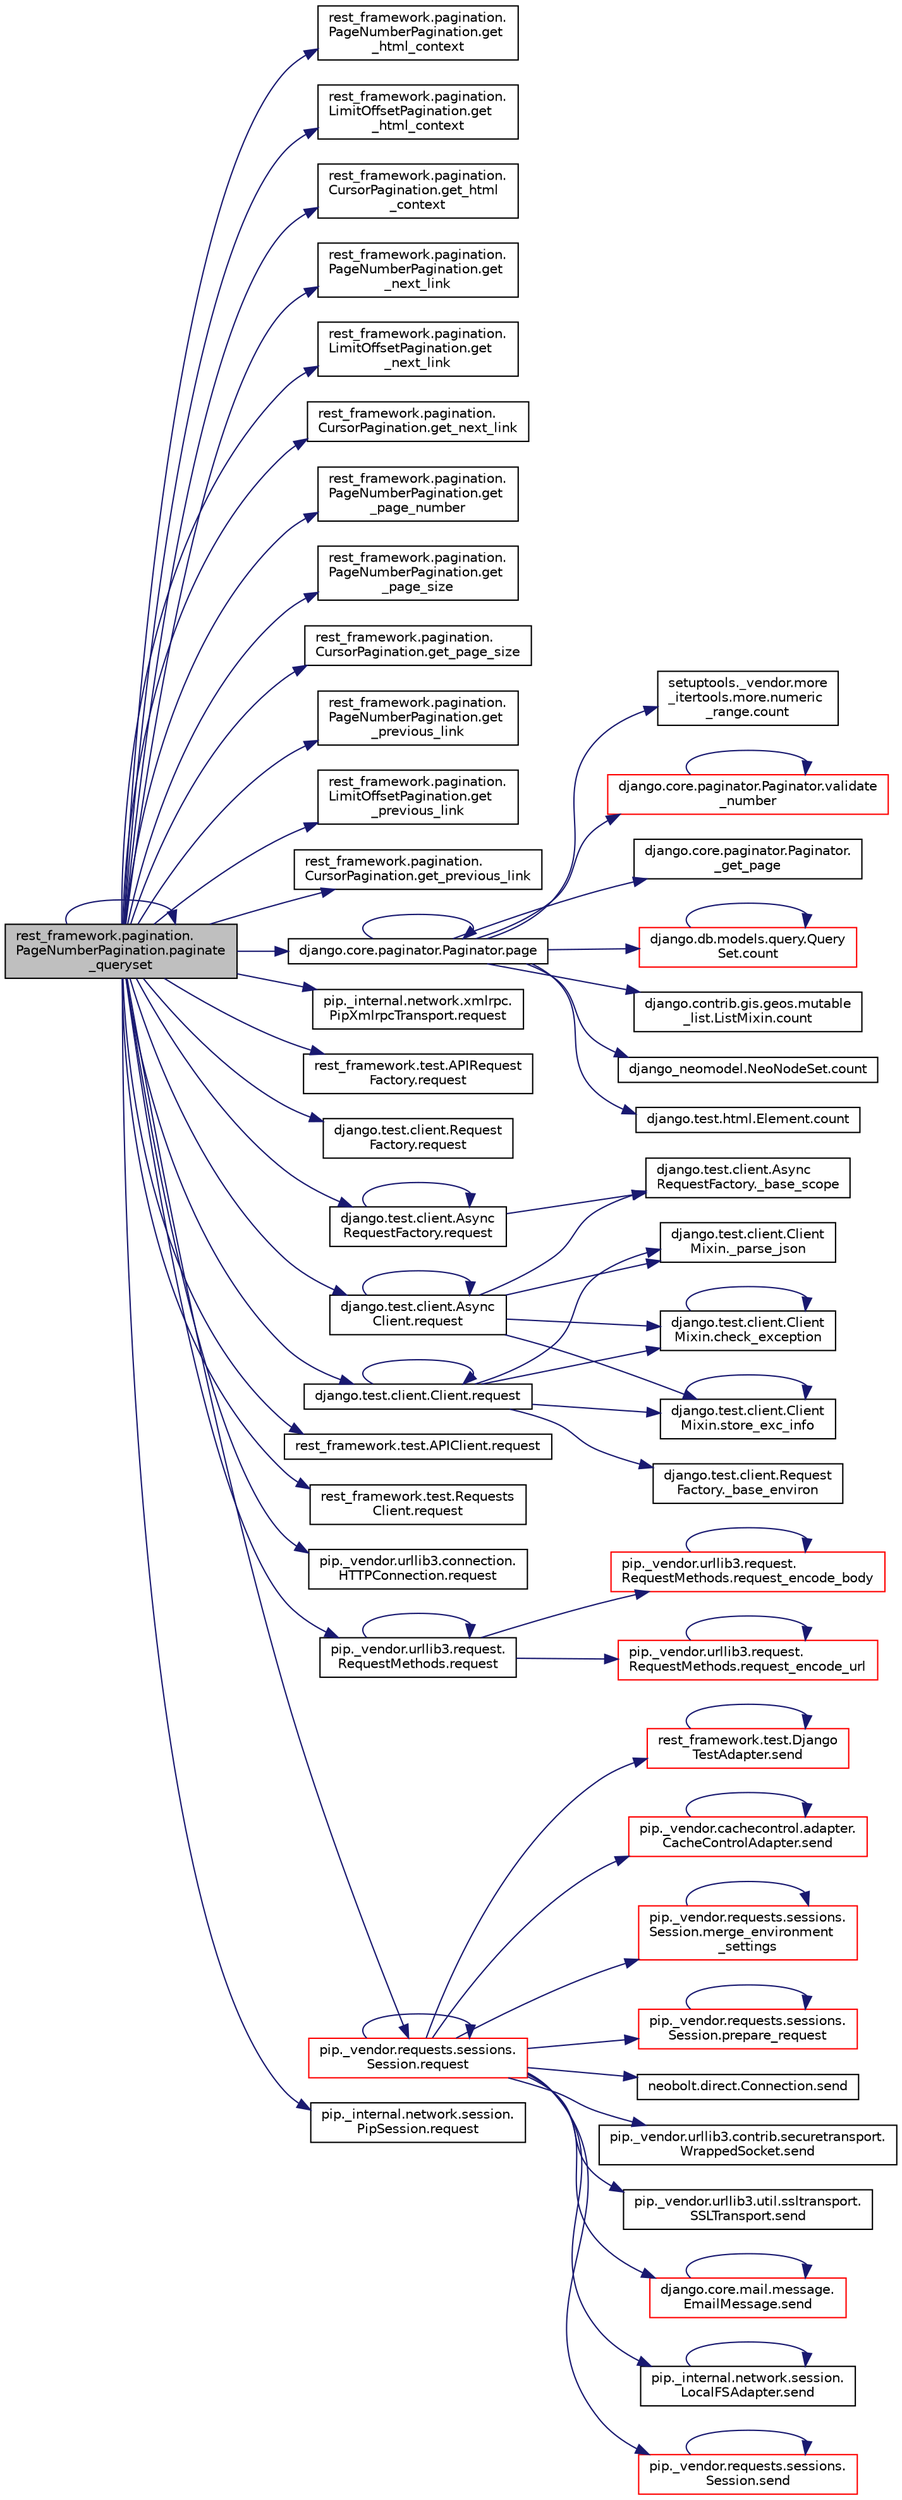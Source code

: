 digraph "rest_framework.pagination.PageNumberPagination.paginate_queryset"
{
 // LATEX_PDF_SIZE
  edge [fontname="Helvetica",fontsize="10",labelfontname="Helvetica",labelfontsize="10"];
  node [fontname="Helvetica",fontsize="10",shape=record];
  rankdir="LR";
  Node1 [label="rest_framework.pagination.\lPageNumberPagination.paginate\l_queryset",height=0.2,width=0.4,color="black", fillcolor="grey75", style="filled", fontcolor="black",tooltip=" "];
  Node1 -> Node2 [color="midnightblue",fontsize="10",style="solid",fontname="Helvetica"];
  Node2 [label="rest_framework.pagination.\lPageNumberPagination.get\l_html_context",height=0.2,width=0.4,color="black", fillcolor="white", style="filled",URL="$d8/df4/classrest__framework_1_1pagination_1_1_page_number_pagination.html#a2e156f324641c68029b27f1824b0b56e",tooltip=" "];
  Node1 -> Node3 [color="midnightblue",fontsize="10",style="solid",fontname="Helvetica"];
  Node3 [label="rest_framework.pagination.\lLimitOffsetPagination.get\l_html_context",height=0.2,width=0.4,color="black", fillcolor="white", style="filled",URL="$db/d90/classrest__framework_1_1pagination_1_1_limit_offset_pagination.html#a664b2ba5c427c153572097b83fb52177",tooltip=" "];
  Node1 -> Node4 [color="midnightblue",fontsize="10",style="solid",fontname="Helvetica"];
  Node4 [label="rest_framework.pagination.\lCursorPagination.get_html\l_context",height=0.2,width=0.4,color="black", fillcolor="white", style="filled",URL="$d2/d73/classrest__framework_1_1pagination_1_1_cursor_pagination.html#afeaeb989ef090266656ab5f68717f3ea",tooltip=" "];
  Node1 -> Node5 [color="midnightblue",fontsize="10",style="solid",fontname="Helvetica"];
  Node5 [label="rest_framework.pagination.\lPageNumberPagination.get\l_next_link",height=0.2,width=0.4,color="black", fillcolor="white", style="filled",URL="$d8/df4/classrest__framework_1_1pagination_1_1_page_number_pagination.html#a07aaa90e5617b9b7bd34c435eb55df4f",tooltip=" "];
  Node1 -> Node6 [color="midnightblue",fontsize="10",style="solid",fontname="Helvetica"];
  Node6 [label="rest_framework.pagination.\lLimitOffsetPagination.get\l_next_link",height=0.2,width=0.4,color="black", fillcolor="white", style="filled",URL="$db/d90/classrest__framework_1_1pagination_1_1_limit_offset_pagination.html#aab32ebf645d5113c884b7f50586cc7b8",tooltip=" "];
  Node1 -> Node7 [color="midnightblue",fontsize="10",style="solid",fontname="Helvetica"];
  Node7 [label="rest_framework.pagination.\lCursorPagination.get_next_link",height=0.2,width=0.4,color="black", fillcolor="white", style="filled",URL="$d2/d73/classrest__framework_1_1pagination_1_1_cursor_pagination.html#a401ba548cbd0d9900f75c439851da667",tooltip=" "];
  Node1 -> Node8 [color="midnightblue",fontsize="10",style="solid",fontname="Helvetica"];
  Node8 [label="rest_framework.pagination.\lPageNumberPagination.get\l_page_number",height=0.2,width=0.4,color="black", fillcolor="white", style="filled",URL="$d8/df4/classrest__framework_1_1pagination_1_1_page_number_pagination.html#a4cd7291159499fcc8b2237e320f1dffc",tooltip=" "];
  Node1 -> Node9 [color="midnightblue",fontsize="10",style="solid",fontname="Helvetica"];
  Node9 [label="rest_framework.pagination.\lPageNumberPagination.get\l_page_size",height=0.2,width=0.4,color="black", fillcolor="white", style="filled",URL="$d8/df4/classrest__framework_1_1pagination_1_1_page_number_pagination.html#a6288fd94e5feec7ee1f4a6e2a554124f",tooltip=" "];
  Node1 -> Node10 [color="midnightblue",fontsize="10",style="solid",fontname="Helvetica"];
  Node10 [label="rest_framework.pagination.\lCursorPagination.get_page_size",height=0.2,width=0.4,color="black", fillcolor="white", style="filled",URL="$d2/d73/classrest__framework_1_1pagination_1_1_cursor_pagination.html#ac9ab70fa9ff2e116f2337b7344a7e421",tooltip=" "];
  Node1 -> Node11 [color="midnightblue",fontsize="10",style="solid",fontname="Helvetica"];
  Node11 [label="rest_framework.pagination.\lPageNumberPagination.get\l_previous_link",height=0.2,width=0.4,color="black", fillcolor="white", style="filled",URL="$d8/df4/classrest__framework_1_1pagination_1_1_page_number_pagination.html#a3bb9fd85fdc7e89997061f2ee9b3d8fb",tooltip=" "];
  Node1 -> Node12 [color="midnightblue",fontsize="10",style="solid",fontname="Helvetica"];
  Node12 [label="rest_framework.pagination.\lLimitOffsetPagination.get\l_previous_link",height=0.2,width=0.4,color="black", fillcolor="white", style="filled",URL="$db/d90/classrest__framework_1_1pagination_1_1_limit_offset_pagination.html#ad0af144e7dd39eeb3bdfa63690150dce",tooltip=" "];
  Node1 -> Node13 [color="midnightblue",fontsize="10",style="solid",fontname="Helvetica"];
  Node13 [label="rest_framework.pagination.\lCursorPagination.get_previous_link",height=0.2,width=0.4,color="black", fillcolor="white", style="filled",URL="$d2/d73/classrest__framework_1_1pagination_1_1_cursor_pagination.html#a934b90a544bc308be3ae131f60a3d09c",tooltip=" "];
  Node1 -> Node14 [color="midnightblue",fontsize="10",style="solid",fontname="Helvetica"];
  Node14 [label="django.core.paginator.Paginator.page",height=0.2,width=0.4,color="black", fillcolor="white", style="filled",URL="$d5/db2/classdjango_1_1core_1_1paginator_1_1_paginator.html#a8913ee8b7c30fd25552befe1b736c0d8",tooltip=" "];
  Node14 -> Node15 [color="midnightblue",fontsize="10",style="solid",fontname="Helvetica"];
  Node15 [label="django.core.paginator.Paginator.\l_get_page",height=0.2,width=0.4,color="black", fillcolor="white", style="filled",URL="$d5/db2/classdjango_1_1core_1_1paginator_1_1_paginator.html#afc2baf1957fa14fe782322eb6e395503",tooltip=" "];
  Node14 -> Node16 [color="midnightblue",fontsize="10",style="solid",fontname="Helvetica"];
  Node16 [label="django.db.models.query.Query\lSet.count",height=0.2,width=0.4,color="red", fillcolor="white", style="filled",URL="$dd/d94/classdjango_1_1db_1_1models_1_1query_1_1_query_set.html#a0b63a4d12942d74798eb6af31c2b3b70",tooltip=" "];
  Node16 -> Node16 [color="midnightblue",fontsize="10",style="solid",fontname="Helvetica"];
  Node14 -> Node47 [color="midnightblue",fontsize="10",style="solid",fontname="Helvetica"];
  Node47 [label="django.contrib.gis.geos.mutable\l_list.ListMixin.count",height=0.2,width=0.4,color="black", fillcolor="white", style="filled",URL="$d5/d0e/classdjango_1_1contrib_1_1gis_1_1geos_1_1mutable__list_1_1_list_mixin.html#a183e8e0b8078db1d88359b5a786f83de",tooltip=" "];
  Node14 -> Node48 [color="midnightblue",fontsize="10",style="solid",fontname="Helvetica"];
  Node48 [label="django_neomodel.NeoNodeSet.count",height=0.2,width=0.4,color="black", fillcolor="white", style="filled",URL="$d0/d61/classdjango__neomodel_1_1_neo_node_set.html#a7bb85fc04676bc610b09da9cbcc251d5",tooltip=" "];
  Node14 -> Node49 [color="midnightblue",fontsize="10",style="solid",fontname="Helvetica"];
  Node49 [label="django.test.html.Element.count",height=0.2,width=0.4,color="black", fillcolor="white", style="filled",URL="$dc/d65/classdjango_1_1test_1_1html_1_1_element.html#a60745f328bee9eb47d7e62de7a162163",tooltip=" "];
  Node14 -> Node50 [color="midnightblue",fontsize="10",style="solid",fontname="Helvetica"];
  Node50 [label="setuptools._vendor.more\l_itertools.more.numeric\l_range.count",height=0.2,width=0.4,color="black", fillcolor="white", style="filled",URL="$d2/d44/classsetuptools_1_1__vendor_1_1more__itertools_1_1more_1_1numeric__range.html#ac6193d9f343a8604d8262f8166c4ab60",tooltip=" "];
  Node14 -> Node14 [color="midnightblue",fontsize="10",style="solid",fontname="Helvetica"];
  Node14 -> Node51 [color="midnightblue",fontsize="10",style="solid",fontname="Helvetica"];
  Node51 [label="django.core.paginator.Paginator.validate\l_number",height=0.2,width=0.4,color="red", fillcolor="white", style="filled",URL="$d5/db2/classdjango_1_1core_1_1paginator_1_1_paginator.html#a3712f81db9830bb1a96b9a14911fc31c",tooltip=" "];
  Node51 -> Node51 [color="midnightblue",fontsize="10",style="solid",fontname="Helvetica"];
  Node1 -> Node1 [color="midnightblue",fontsize="10",style="solid",fontname="Helvetica"];
  Node1 -> Node53 [color="midnightblue",fontsize="10",style="solid",fontname="Helvetica"];
  Node53 [label="pip._internal.network.xmlrpc.\lPipXmlrpcTransport.request",height=0.2,width=0.4,color="black", fillcolor="white", style="filled",URL="$dd/d8a/classpip_1_1__internal_1_1network_1_1xmlrpc_1_1_pip_xmlrpc_transport.html#adb84317dcc522d845a56ce9cc4f82522",tooltip=" "];
  Node1 -> Node54 [color="midnightblue",fontsize="10",style="solid",fontname="Helvetica"];
  Node54 [label="rest_framework.test.APIRequest\lFactory.request",height=0.2,width=0.4,color="black", fillcolor="white", style="filled",URL="$da/d3c/classrest__framework_1_1test_1_1_a_p_i_request_factory.html#abd5931aada009b9fb1f1577613acd058",tooltip=" "];
  Node1 -> Node55 [color="midnightblue",fontsize="10",style="solid",fontname="Helvetica"];
  Node55 [label="django.test.client.Request\lFactory.request",height=0.2,width=0.4,color="black", fillcolor="white", style="filled",URL="$db/d7f/classdjango_1_1test_1_1client_1_1_request_factory.html#a12550839ba4cbabcf38bff0d2ff69f0a",tooltip=" "];
  Node1 -> Node56 [color="midnightblue",fontsize="10",style="solid",fontname="Helvetica"];
  Node56 [label="django.test.client.Async\lRequestFactory.request",height=0.2,width=0.4,color="black", fillcolor="white", style="filled",URL="$d6/de5/classdjango_1_1test_1_1client_1_1_async_request_factory.html#a8dcee74bc0f05203aa2aa2aad95555a9",tooltip=" "];
  Node56 -> Node57 [color="midnightblue",fontsize="10",style="solid",fontname="Helvetica"];
  Node57 [label="django.test.client.Async\lRequestFactory._base_scope",height=0.2,width=0.4,color="black", fillcolor="white", style="filled",URL="$d6/de5/classdjango_1_1test_1_1client_1_1_async_request_factory.html#a0f3b06a02852c6111eaab5a2c6b6b4fd",tooltip=" "];
  Node56 -> Node56 [color="midnightblue",fontsize="10",style="solid",fontname="Helvetica"];
  Node1 -> Node58 [color="midnightblue",fontsize="10",style="solid",fontname="Helvetica"];
  Node58 [label="rest_framework.test.APIClient.request",height=0.2,width=0.4,color="black", fillcolor="white", style="filled",URL="$da/d51/classrest__framework_1_1test_1_1_a_p_i_client.html#a77b55b2a0a90921243b61303fc37e59d",tooltip=" "];
  Node1 -> Node59 [color="midnightblue",fontsize="10",style="solid",fontname="Helvetica"];
  Node59 [label="django.test.client.Client.request",height=0.2,width=0.4,color="black", fillcolor="white", style="filled",URL="$d2/d2e/classdjango_1_1test_1_1client_1_1_client.html#a4b25cead120a234c08a522e016cb6138",tooltip=" "];
  Node59 -> Node60 [color="midnightblue",fontsize="10",style="solid",fontname="Helvetica"];
  Node60 [label="django.test.client.Request\lFactory._base_environ",height=0.2,width=0.4,color="black", fillcolor="white", style="filled",URL="$db/d7f/classdjango_1_1test_1_1client_1_1_request_factory.html#aebfbaaf544ab47e0aaaa3a282ab99dc2",tooltip=" "];
  Node59 -> Node61 [color="midnightblue",fontsize="10",style="solid",fontname="Helvetica"];
  Node61 [label="django.test.client.Client\lMixin._parse_json",height=0.2,width=0.4,color="black", fillcolor="white", style="filled",URL="$da/dd7/classdjango_1_1test_1_1client_1_1_client_mixin.html#a8286559999fe1a685cf2a3e398b01883",tooltip=" "];
  Node59 -> Node62 [color="midnightblue",fontsize="10",style="solid",fontname="Helvetica"];
  Node62 [label="django.test.client.Client\lMixin.check_exception",height=0.2,width=0.4,color="black", fillcolor="white", style="filled",URL="$da/dd7/classdjango_1_1test_1_1client_1_1_client_mixin.html#a3e5eb4fb98154c3fee071554699b0a02",tooltip=" "];
  Node62 -> Node62 [color="midnightblue",fontsize="10",style="solid",fontname="Helvetica"];
  Node59 -> Node59 [color="midnightblue",fontsize="10",style="solid",fontname="Helvetica"];
  Node59 -> Node63 [color="midnightblue",fontsize="10",style="solid",fontname="Helvetica"];
  Node63 [label="django.test.client.Client\lMixin.store_exc_info",height=0.2,width=0.4,color="black", fillcolor="white", style="filled",URL="$da/dd7/classdjango_1_1test_1_1client_1_1_client_mixin.html#a97e2ed480f9ee415e64f1764bdd38c31",tooltip=" "];
  Node63 -> Node63 [color="midnightblue",fontsize="10",style="solid",fontname="Helvetica"];
  Node1 -> Node64 [color="midnightblue",fontsize="10",style="solid",fontname="Helvetica"];
  Node64 [label="django.test.client.Async\lClient.request",height=0.2,width=0.4,color="black", fillcolor="white", style="filled",URL="$d9/dd7/classdjango_1_1test_1_1client_1_1_async_client.html#a38330cfdf01cb69d3dd0bdb8b9777bd9",tooltip=" "];
  Node64 -> Node57 [color="midnightblue",fontsize="10",style="solid",fontname="Helvetica"];
  Node64 -> Node61 [color="midnightblue",fontsize="10",style="solid",fontname="Helvetica"];
  Node64 -> Node62 [color="midnightblue",fontsize="10",style="solid",fontname="Helvetica"];
  Node64 -> Node64 [color="midnightblue",fontsize="10",style="solid",fontname="Helvetica"];
  Node64 -> Node63 [color="midnightblue",fontsize="10",style="solid",fontname="Helvetica"];
  Node1 -> Node65 [color="midnightblue",fontsize="10",style="solid",fontname="Helvetica"];
  Node65 [label="rest_framework.test.Requests\lClient.request",height=0.2,width=0.4,color="black", fillcolor="white", style="filled",URL="$de/dc8/classrest__framework_1_1test_1_1_requests_client.html#ae6de53b1244ae8817b8bf8d6838b72ba",tooltip=" "];
  Node1 -> Node66 [color="midnightblue",fontsize="10",style="solid",fontname="Helvetica"];
  Node66 [label="pip._vendor.urllib3.connection.\lHTTPConnection.request",height=0.2,width=0.4,color="black", fillcolor="white", style="filled",URL="$d2/d75/classpip_1_1__vendor_1_1urllib3_1_1connection_1_1_h_t_t_p_connection.html#ae44707607a133fa0d27085cc2ea9ef85",tooltip=" "];
  Node1 -> Node67 [color="midnightblue",fontsize="10",style="solid",fontname="Helvetica"];
  Node67 [label="pip._vendor.urllib3.request.\lRequestMethods.request",height=0.2,width=0.4,color="black", fillcolor="white", style="filled",URL="$de/d48/classpip_1_1__vendor_1_1urllib3_1_1request_1_1_request_methods.html#a875ca454fac77c856bdf0cbe44f8fb64",tooltip=" "];
  Node67 -> Node67 [color="midnightblue",fontsize="10",style="solid",fontname="Helvetica"];
  Node67 -> Node68 [color="midnightblue",fontsize="10",style="solid",fontname="Helvetica"];
  Node68 [label="pip._vendor.urllib3.request.\lRequestMethods.request_encode_body",height=0.2,width=0.4,color="red", fillcolor="white", style="filled",URL="$de/d48/classpip_1_1__vendor_1_1urllib3_1_1request_1_1_request_methods.html#aac879ba72efb676310e8298a97b07ef8",tooltip=" "];
  Node68 -> Node68 [color="midnightblue",fontsize="10",style="solid",fontname="Helvetica"];
  Node67 -> Node97 [color="midnightblue",fontsize="10",style="solid",fontname="Helvetica"];
  Node97 [label="pip._vendor.urllib3.request.\lRequestMethods.request_encode_url",height=0.2,width=0.4,color="red", fillcolor="white", style="filled",URL="$de/d48/classpip_1_1__vendor_1_1urllib3_1_1request_1_1_request_methods.html#ac51c7d4e15837f451bceb26cd4dd19a3",tooltip=" "];
  Node97 -> Node97 [color="midnightblue",fontsize="10",style="solid",fontname="Helvetica"];
  Node1 -> Node98 [color="midnightblue",fontsize="10",style="solid",fontname="Helvetica"];
  Node98 [label="pip._vendor.requests.sessions.\lSession.request",height=0.2,width=0.4,color="red", fillcolor="white", style="filled",URL="$da/de9/classpip_1_1__vendor_1_1requests_1_1sessions_1_1_session.html#a718b60e99280c6ef1a346cb6dc0a90c8",tooltip=" "];
  Node98 -> Node99 [color="midnightblue",fontsize="10",style="solid",fontname="Helvetica"];
  Node99 [label="pip._vendor.requests.sessions.\lSession.merge_environment\l_settings",height=0.2,width=0.4,color="red", fillcolor="white", style="filled",URL="$da/de9/classpip_1_1__vendor_1_1requests_1_1sessions_1_1_session.html#a281aa976ac215f2b76d4309e4091a7a4",tooltip=" "];
  Node99 -> Node99 [color="midnightblue",fontsize="10",style="solid",fontname="Helvetica"];
  Node98 -> Node5530 [color="midnightblue",fontsize="10",style="solid",fontname="Helvetica"];
  Node5530 [label="pip._vendor.requests.sessions.\lSession.prepare_request",height=0.2,width=0.4,color="red", fillcolor="white", style="filled",URL="$da/de9/classpip_1_1__vendor_1_1requests_1_1sessions_1_1_session.html#a9ff769c5610b100b08ca3a357b44eb2a",tooltip=" "];
  Node5530 -> Node5530 [color="midnightblue",fontsize="10",style="solid",fontname="Helvetica"];
  Node98 -> Node98 [color="midnightblue",fontsize="10",style="solid",fontname="Helvetica"];
  Node98 -> Node2829 [color="midnightblue",fontsize="10",style="solid",fontname="Helvetica"];
  Node2829 [label="neobolt.direct.Connection.send",height=0.2,width=0.4,color="black", fillcolor="white", style="filled",URL="$d8/db4/classneobolt_1_1direct_1_1_connection.html#a57f1249f7411c31d732c3960e81dde43",tooltip=" "];
  Node98 -> Node2830 [color="midnightblue",fontsize="10",style="solid",fontname="Helvetica"];
  Node2830 [label="pip._vendor.urllib3.contrib.securetransport.\lWrappedSocket.send",height=0.2,width=0.4,color="black", fillcolor="white", style="filled",URL="$da/dfd/classpip_1_1__vendor_1_1urllib3_1_1contrib_1_1securetransport_1_1_wrapped_socket.html#a28869d3bbbcd6d0517f106a7192642f5",tooltip=" "];
  Node98 -> Node2831 [color="midnightblue",fontsize="10",style="solid",fontname="Helvetica"];
  Node2831 [label="pip._vendor.urllib3.util.ssltransport.\lSSLTransport.send",height=0.2,width=0.4,color="black", fillcolor="white", style="filled",URL="$d5/d5b/classpip_1_1__vendor_1_1urllib3_1_1util_1_1ssltransport_1_1_s_s_l_transport.html#aa73bada90e50687b906be549f6dee2d2",tooltip=" "];
  Node98 -> Node2832 [color="midnightblue",fontsize="10",style="solid",fontname="Helvetica"];
  Node2832 [label="django.core.mail.message.\lEmailMessage.send",height=0.2,width=0.4,color="red", fillcolor="white", style="filled",URL="$d9/d6b/classdjango_1_1core_1_1mail_1_1message_1_1_email_message.html#a0ed07ca9ef5dc033d04da5e8ea6aae2d",tooltip=" "];
  Node2832 -> Node2832 [color="midnightblue",fontsize="10",style="solid",fontname="Helvetica"];
  Node98 -> Node2837 [color="midnightblue",fontsize="10",style="solid",fontname="Helvetica"];
  Node2837 [label="pip._internal.network.session.\lLocalFSAdapter.send",height=0.2,width=0.4,color="black", fillcolor="white", style="filled",URL="$d4/dd3/classpip_1_1__internal_1_1network_1_1session_1_1_local_f_s_adapter.html#afef6a4cb7abd169ba52782dfd386ffb3",tooltip=" "];
  Node2837 -> Node2837 [color="midnightblue",fontsize="10",style="solid",fontname="Helvetica"];
  Node98 -> Node2838 [color="midnightblue",fontsize="10",style="solid",fontname="Helvetica"];
  Node2838 [label="pip._vendor.requests.sessions.\lSession.send",height=0.2,width=0.4,color="red", fillcolor="white", style="filled",URL="$da/de9/classpip_1_1__vendor_1_1requests_1_1sessions_1_1_session.html#ae8fcb76dca3180b80dfd66c07587aeb2",tooltip=" "];
  Node2838 -> Node2838 [color="midnightblue",fontsize="10",style="solid",fontname="Helvetica"];
  Node98 -> Node2846 [color="midnightblue",fontsize="10",style="solid",fontname="Helvetica"];
  Node2846 [label="rest_framework.test.Django\lTestAdapter.send",height=0.2,width=0.4,color="red", fillcolor="white", style="filled",URL="$d5/d3b/classrest__framework_1_1test_1_1_django_test_adapter.html#aba6196e041138f7fc6a674001c84ae9e",tooltip=" "];
  Node2846 -> Node2846 [color="midnightblue",fontsize="10",style="solid",fontname="Helvetica"];
  Node98 -> Node2851 [color="midnightblue",fontsize="10",style="solid",fontname="Helvetica"];
  Node2851 [label="pip._vendor.cachecontrol.adapter.\lCacheControlAdapter.send",height=0.2,width=0.4,color="red", fillcolor="white", style="filled",URL="$d6/def/classpip_1_1__vendor_1_1cachecontrol_1_1adapter_1_1_cache_control_adapter.html#abddb11a29bd96615d01a19259912ef5d",tooltip=" "];
  Node2851 -> Node2851 [color="midnightblue",fontsize="10",style="solid",fontname="Helvetica"];
  Node1 -> Node522 [color="midnightblue",fontsize="10",style="solid",fontname="Helvetica"];
  Node522 [label="pip._internal.network.session.\lPipSession.request",height=0.2,width=0.4,color="black", fillcolor="white", style="filled",URL="$d9/dc2/classpip_1_1__internal_1_1network_1_1session_1_1_pip_session.html#a9c968f2f764cbd41db6684fafb5b1e6a",tooltip=" "];
}
